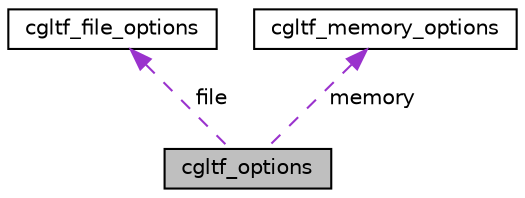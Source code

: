 digraph "cgltf_options"
{
 // LATEX_PDF_SIZE
  edge [fontname="Helvetica",fontsize="10",labelfontname="Helvetica",labelfontsize="10"];
  node [fontname="Helvetica",fontsize="10",shape=record];
  Node1 [label="cgltf_options",height=0.2,width=0.4,color="black", fillcolor="grey75", style="filled", fontcolor="black",tooltip=" "];
  Node2 -> Node1 [dir="back",color="darkorchid3",fontsize="10",style="dashed",label=" file" ,fontname="Helvetica"];
  Node2 [label="cgltf_file_options",height=0.2,width=0.4,color="black", fillcolor="white", style="filled",URL="$structcgltf__file__options.html",tooltip=" "];
  Node3 -> Node1 [dir="back",color="darkorchid3",fontsize="10",style="dashed",label=" memory" ,fontname="Helvetica"];
  Node3 [label="cgltf_memory_options",height=0.2,width=0.4,color="black", fillcolor="white", style="filled",URL="$structcgltf__memory__options.html",tooltip=" "];
}
